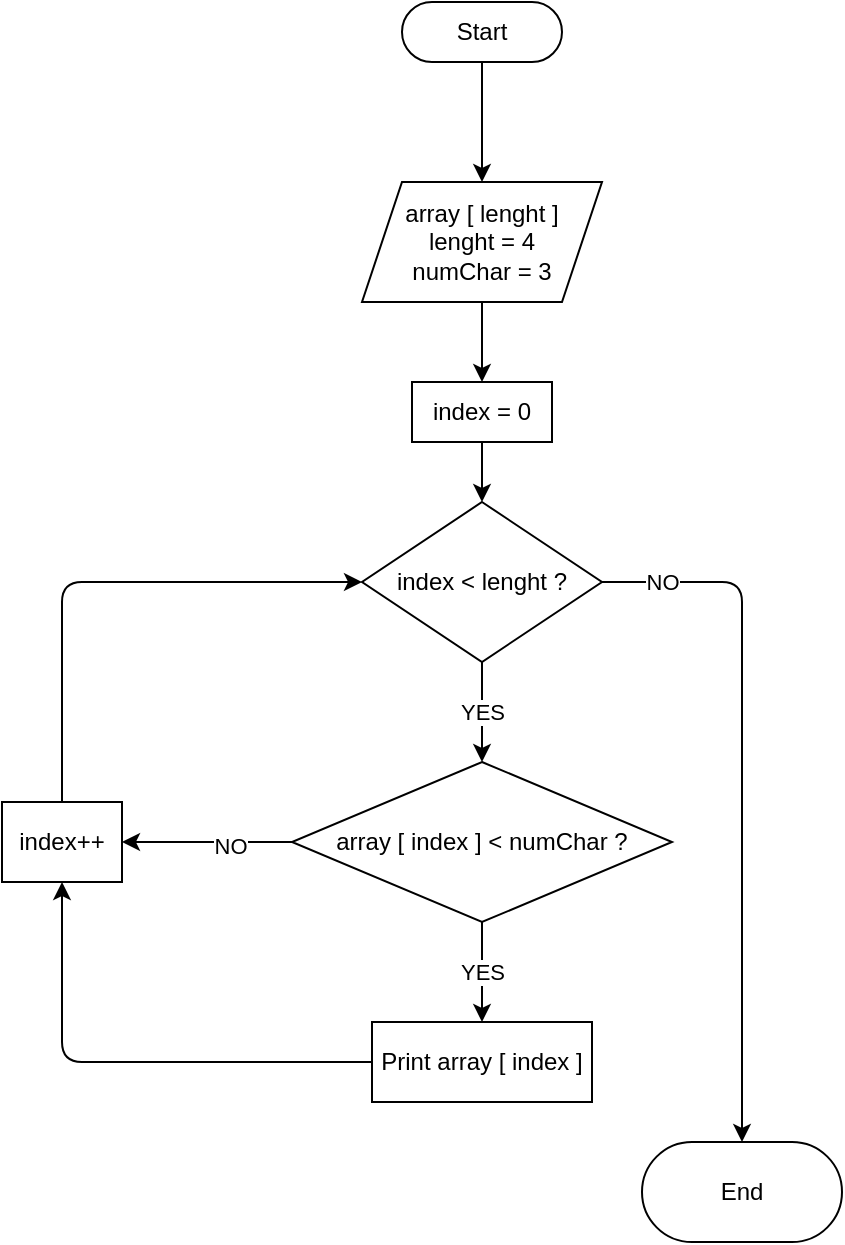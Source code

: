 <mxfile>
    <diagram id="LcjkEam9k13mR8wOC4Jl" name="Page-1">
        <mxGraphModel dx="856" dy="573" grid="1" gridSize="10" guides="1" tooltips="1" connect="1" arrows="1" fold="1" page="1" pageScale="1" pageWidth="827" pageHeight="1169" math="0" shadow="0">
            <root>
                <mxCell id="0"/>
                <mxCell id="1" parent="0"/>
                <mxCell id="26" style="edgeStyle=none;html=1;exitX=0.5;exitY=1;exitDx=0;exitDy=0;entryX=0.5;entryY=0;entryDx=0;entryDy=0;" edge="1" parent="1" source="24" target="25">
                    <mxGeometry relative="1" as="geometry"/>
                </mxCell>
                <mxCell id="24" value="Start" style="rounded=1;whiteSpace=wrap;html=1;arcSize=50;" vertex="1" parent="1">
                    <mxGeometry x="280" y="40" width="80" height="30" as="geometry"/>
                </mxCell>
                <mxCell id="28" style="edgeStyle=none;html=1;exitX=0.5;exitY=1;exitDx=0;exitDy=0;entryX=0.5;entryY=0;entryDx=0;entryDy=0;" edge="1" parent="1" source="25" target="27">
                    <mxGeometry relative="1" as="geometry"/>
                </mxCell>
                <mxCell id="25" value="array [ lenght ]&lt;br&gt;lenght = 4&lt;br&gt;numChar = 3" style="shape=parallelogram;perimeter=parallelogramPerimeter;whiteSpace=wrap;html=1;fixedSize=1;" vertex="1" parent="1">
                    <mxGeometry x="260" y="130" width="120" height="60" as="geometry"/>
                </mxCell>
                <mxCell id="30" style="edgeStyle=none;html=1;exitX=0.5;exitY=1;exitDx=0;exitDy=0;entryX=0.5;entryY=0;entryDx=0;entryDy=0;" edge="1" parent="1" source="27" target="29">
                    <mxGeometry relative="1" as="geometry"/>
                </mxCell>
                <mxCell id="27" value="index = 0" style="whiteSpace=wrap;html=1;" vertex="1" parent="1">
                    <mxGeometry x="285" y="230" width="70" height="30" as="geometry"/>
                </mxCell>
                <mxCell id="32" value="YES" style="edgeStyle=none;html=1;exitX=0.5;exitY=1;exitDx=0;exitDy=0;entryX=0.5;entryY=0;entryDx=0;entryDy=0;" edge="1" parent="1" source="29" target="31">
                    <mxGeometry relative="1" as="geometry"/>
                </mxCell>
                <mxCell id="41" value="NO" style="edgeStyle=none;html=1;exitX=1;exitY=0.5;exitDx=0;exitDy=0;entryX=0.5;entryY=0;entryDx=0;entryDy=0;" edge="1" parent="1" source="29" target="40">
                    <mxGeometry x="-0.829" relative="1" as="geometry">
                        <Array as="points">
                            <mxPoint x="450" y="330"/>
                        </Array>
                        <mxPoint as="offset"/>
                    </mxGeometry>
                </mxCell>
                <mxCell id="29" value="index &amp;lt; lenght ?" style="rhombus;whiteSpace=wrap;html=1;" vertex="1" parent="1">
                    <mxGeometry x="260" y="290" width="120" height="80" as="geometry"/>
                </mxCell>
                <mxCell id="34" value="YES" style="edgeStyle=none;html=1;exitX=0.5;exitY=1;exitDx=0;exitDy=0;entryX=0.5;entryY=0;entryDx=0;entryDy=0;" edge="1" parent="1" source="31" target="33">
                    <mxGeometry relative="1" as="geometry"/>
                </mxCell>
                <mxCell id="37" style="edgeStyle=none;html=1;exitX=0;exitY=0.5;exitDx=0;exitDy=0;entryX=1;entryY=0.5;entryDx=0;entryDy=0;" edge="1" parent="1" source="31" target="35">
                    <mxGeometry relative="1" as="geometry"/>
                </mxCell>
                <mxCell id="38" value="NO" style="edgeLabel;html=1;align=center;verticalAlign=middle;resizable=0;points=[];" vertex="1" connectable="0" parent="37">
                    <mxGeometry x="-0.259" y="2" relative="1" as="geometry">
                        <mxPoint as="offset"/>
                    </mxGeometry>
                </mxCell>
                <mxCell id="31" value="array [ index ] &amp;lt; numChar ?" style="rhombus;whiteSpace=wrap;html=1;" vertex="1" parent="1">
                    <mxGeometry x="225" y="420" width="190" height="80" as="geometry"/>
                </mxCell>
                <mxCell id="36" style="edgeStyle=none;html=1;exitX=0;exitY=0.5;exitDx=0;exitDy=0;entryX=0.5;entryY=1;entryDx=0;entryDy=0;" edge="1" parent="1" source="33" target="35">
                    <mxGeometry relative="1" as="geometry">
                        <Array as="points">
                            <mxPoint x="110" y="570"/>
                        </Array>
                    </mxGeometry>
                </mxCell>
                <mxCell id="33" value="Print array [ index ]" style="whiteSpace=wrap;html=1;" vertex="1" parent="1">
                    <mxGeometry x="265" y="550" width="110" height="40" as="geometry"/>
                </mxCell>
                <mxCell id="39" style="edgeStyle=none;html=1;exitX=0.5;exitY=0;exitDx=0;exitDy=0;entryX=0;entryY=0.5;entryDx=0;entryDy=0;" edge="1" parent="1" source="35" target="29">
                    <mxGeometry relative="1" as="geometry">
                        <Array as="points">
                            <mxPoint x="110" y="330"/>
                        </Array>
                    </mxGeometry>
                </mxCell>
                <mxCell id="35" value="index++" style="whiteSpace=wrap;html=1;" vertex="1" parent="1">
                    <mxGeometry x="80" y="440" width="60" height="40" as="geometry"/>
                </mxCell>
                <mxCell id="40" value="End" style="rounded=1;whiteSpace=wrap;html=1;arcSize=50;" vertex="1" parent="1">
                    <mxGeometry x="400" y="610" width="100" height="50" as="geometry"/>
                </mxCell>
            </root>
        </mxGraphModel>
    </diagram>
</mxfile>